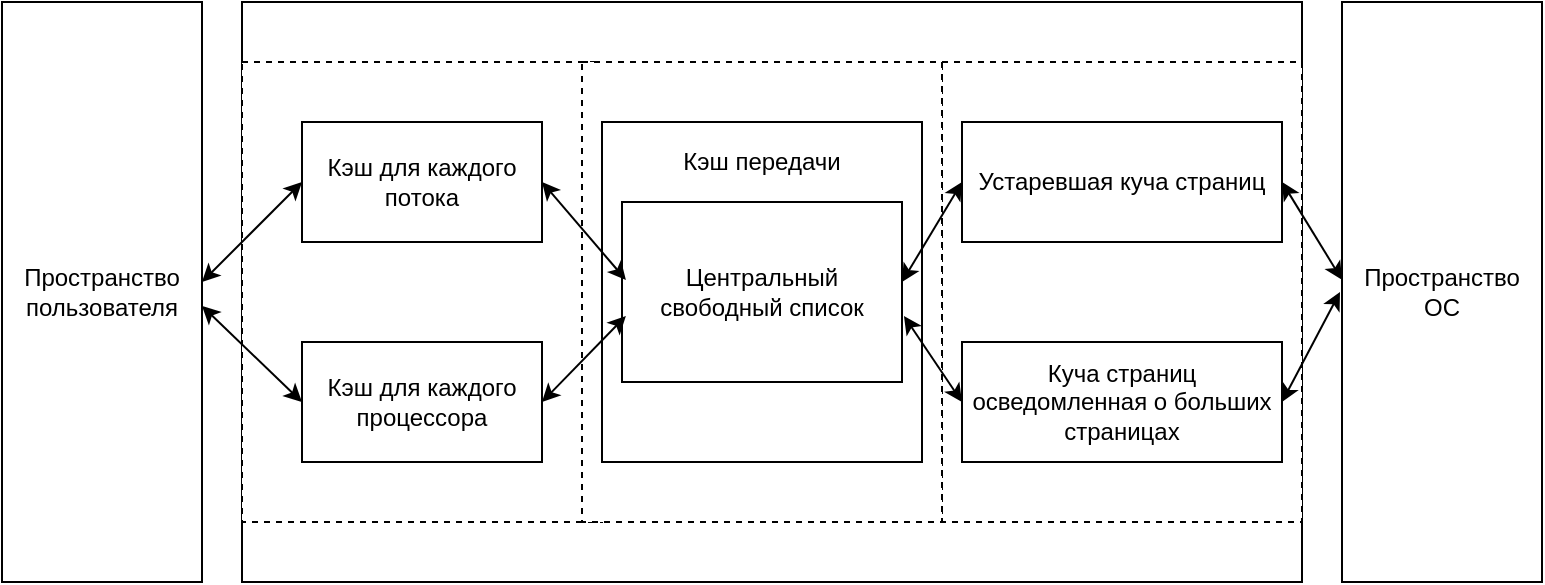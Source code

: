 <mxfile version="14.5.8" type="device"><diagram id="lsNouEBFhUMkG4IhiJtl" name="Page-1"><mxGraphModel dx="1023" dy="788" grid="1" gridSize="10" guides="1" tooltips="1" connect="1" arrows="1" fold="1" page="1" pageScale="1" pageWidth="850" pageHeight="1100" math="0" shadow="0"><root><mxCell id="0"/><mxCell id="1" parent="0"/><mxCell id="a_0xvu0uA7mf1rCOxJd--1" value="Пространство пользователя" style="rounded=0;whiteSpace=wrap;html=1;" vertex="1" parent="1"><mxGeometry x="40" y="40" width="100" height="290" as="geometry"/></mxCell><mxCell id="a_0xvu0uA7mf1rCOxJd--2" value="Пространство ОС" style="rounded=0;whiteSpace=wrap;html=1;" vertex="1" parent="1"><mxGeometry x="710" y="40" width="100" height="290" as="geometry"/></mxCell><mxCell id="a_0xvu0uA7mf1rCOxJd--3" value="" style="rounded=0;whiteSpace=wrap;html=1;" vertex="1" parent="1"><mxGeometry x="160" y="40" width="530" height="290" as="geometry"/></mxCell><mxCell id="a_0xvu0uA7mf1rCOxJd--5" value="" style="rounded=0;whiteSpace=wrap;html=1;dashed=1;" vertex="1" parent="1"><mxGeometry x="160" y="70" width="180" height="230" as="geometry"/></mxCell><mxCell id="a_0xvu0uA7mf1rCOxJd--6" value="" style="rounded=0;whiteSpace=wrap;html=1;dashed=1;" vertex="1" parent="1"><mxGeometry x="510" y="70" width="180" height="230" as="geometry"/></mxCell><mxCell id="a_0xvu0uA7mf1rCOxJd--7" value="" style="rounded=0;whiteSpace=wrap;html=1;dashed=1;" vertex="1" parent="1"><mxGeometry x="330" y="70" width="180" height="230" as="geometry"/></mxCell><mxCell id="a_0xvu0uA7mf1rCOxJd--8" value="Кэш для каждого потока" style="rounded=0;whiteSpace=wrap;html=1;" vertex="1" parent="1"><mxGeometry x="190" y="100" width="120" height="60" as="geometry"/></mxCell><mxCell id="a_0xvu0uA7mf1rCOxJd--9" value="Кэш для каждого процессора" style="rounded=0;whiteSpace=wrap;html=1;" vertex="1" parent="1"><mxGeometry x="190" y="210" width="120" height="60" as="geometry"/></mxCell><mxCell id="a_0xvu0uA7mf1rCOxJd--11" value="" style="rounded=0;whiteSpace=wrap;html=1;" vertex="1" parent="1"><mxGeometry x="340" y="100" width="160" height="170" as="geometry"/></mxCell><mxCell id="a_0xvu0uA7mf1rCOxJd--23" style="edgeStyle=none;rounded=0;orthogonalLoop=1;jettySize=auto;html=1;exitX=1;exitY=0.5;exitDx=0;exitDy=0;entryX=0;entryY=0.479;entryDx=0;entryDy=0;startArrow=classic;startFill=1;entryPerimeter=0;" edge="1" parent="1" source="a_0xvu0uA7mf1rCOxJd--12" target="a_0xvu0uA7mf1rCOxJd--2"><mxGeometry relative="1" as="geometry"/></mxCell><mxCell id="a_0xvu0uA7mf1rCOxJd--12" value="Устаревшая куча страниц" style="rounded=0;whiteSpace=wrap;html=1;" vertex="1" parent="1"><mxGeometry x="520" y="100" width="160" height="60" as="geometry"/></mxCell><mxCell id="a_0xvu0uA7mf1rCOxJd--22" style="edgeStyle=none;rounded=0;orthogonalLoop=1;jettySize=auto;html=1;exitX=0;exitY=0.5;exitDx=0;exitDy=0;entryX=1.007;entryY=0.633;entryDx=0;entryDy=0;entryPerimeter=0;startArrow=classic;startFill=1;" edge="1" parent="1" source="a_0xvu0uA7mf1rCOxJd--13" target="a_0xvu0uA7mf1rCOxJd--14"><mxGeometry relative="1" as="geometry"/></mxCell><mxCell id="a_0xvu0uA7mf1rCOxJd--24" style="edgeStyle=none;rounded=0;orthogonalLoop=1;jettySize=auto;html=1;exitX=1;exitY=0.5;exitDx=0;exitDy=0;startArrow=classic;startFill=1;" edge="1" parent="1" source="a_0xvu0uA7mf1rCOxJd--13"><mxGeometry relative="1" as="geometry"><mxPoint x="709" y="185" as="targetPoint"/></mxGeometry></mxCell><mxCell id="a_0xvu0uA7mf1rCOxJd--13" value="Куча страниц осведомленная о больших страницах" style="rounded=0;whiteSpace=wrap;html=1;" vertex="1" parent="1"><mxGeometry x="520" y="210" width="160" height="60" as="geometry"/></mxCell><mxCell id="a_0xvu0uA7mf1rCOxJd--20" style="edgeStyle=none;rounded=0;orthogonalLoop=1;jettySize=auto;html=1;entryX=0;entryY=0.5;entryDx=0;entryDy=0;startArrow=classic;startFill=1;" edge="1" parent="1" target="a_0xvu0uA7mf1rCOxJd--12"><mxGeometry relative="1" as="geometry"><mxPoint x="490" y="180" as="sourcePoint"/></mxGeometry></mxCell><mxCell id="a_0xvu0uA7mf1rCOxJd--14" value="Центральный свободный список" style="rounded=0;whiteSpace=wrap;html=1;" vertex="1" parent="1"><mxGeometry x="350" y="140" width="140" height="90" as="geometry"/></mxCell><mxCell id="a_0xvu0uA7mf1rCOxJd--15" value="Кэш передачи" style="text;html=1;strokeColor=none;fillColor=none;align=center;verticalAlign=middle;whiteSpace=wrap;rounded=0;" vertex="1" parent="1"><mxGeometry x="350" y="110" width="140" height="20" as="geometry"/></mxCell><mxCell id="a_0xvu0uA7mf1rCOxJd--16" style="rounded=0;orthogonalLoop=1;jettySize=auto;html=1;entryX=0;entryY=0.5;entryDx=0;entryDy=0;startArrow=classic;startFill=1;" edge="1" parent="1" target="a_0xvu0uA7mf1rCOxJd--8"><mxGeometry relative="1" as="geometry"><mxPoint x="140" y="180" as="sourcePoint"/></mxGeometry></mxCell><mxCell id="a_0xvu0uA7mf1rCOxJd--17" style="edgeStyle=none;rounded=0;orthogonalLoop=1;jettySize=auto;html=1;entryX=0;entryY=0.5;entryDx=0;entryDy=0;startArrow=classic;startFill=1;" edge="1" parent="1" target="a_0xvu0uA7mf1rCOxJd--9"><mxGeometry relative="1" as="geometry"><mxPoint x="140" y="192" as="sourcePoint"/></mxGeometry></mxCell><mxCell id="a_0xvu0uA7mf1rCOxJd--18" style="edgeStyle=none;rounded=0;orthogonalLoop=1;jettySize=auto;html=1;exitX=1;exitY=0.5;exitDx=0;exitDy=0;entryX=0.014;entryY=0.433;entryDx=0;entryDy=0;entryPerimeter=0;startArrow=classic;startFill=1;" edge="1" parent="1" source="a_0xvu0uA7mf1rCOxJd--8" target="a_0xvu0uA7mf1rCOxJd--14"><mxGeometry relative="1" as="geometry"/></mxCell><mxCell id="a_0xvu0uA7mf1rCOxJd--19" style="edgeStyle=none;rounded=0;orthogonalLoop=1;jettySize=auto;html=1;exitX=1;exitY=0.5;exitDx=0;exitDy=0;entryX=0.014;entryY=0.633;entryDx=0;entryDy=0;entryPerimeter=0;startArrow=classic;startFill=1;" edge="1" parent="1" source="a_0xvu0uA7mf1rCOxJd--9" target="a_0xvu0uA7mf1rCOxJd--14"><mxGeometry relative="1" as="geometry"/></mxCell></root></mxGraphModel></diagram></mxfile>